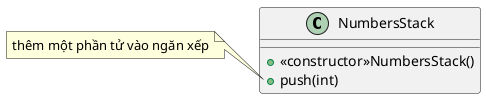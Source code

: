 @startuml

class NumbersStack {
    + <<constructor>>NumbersStack()
    + push(int)
}

note left of NumbersStack::push(int) {
    thêm một phần tử vào ngăn xếp
}

@enduml